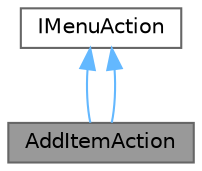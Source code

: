 digraph "AddItemAction"
{
 // LATEX_PDF_SIZE
  bgcolor="transparent";
  edge [fontname=Helvetica,fontsize=10,labelfontname=Helvetica,labelfontsize=10];
  node [fontname=Helvetica,fontsize=10,shape=box,height=0.2,width=0.4];
  Node1 [id="Node000001",label="AddItemAction",height=0.2,width=0.4,color="gray40", fillcolor="grey60", style="filled", fontcolor="black",tooltip="Lớp thực thi hành động thêm một mục âm nhạc vào cửa hàng, tuân theo giao diện IMenuAction."];
  Node2 -> Node1 [id="edge1_Node000001_Node000002",dir="back",color="steelblue1",style="solid",tooltip=" "];
  Node2 [id="Node000002",label="IMenuAction",height=0.2,width=0.4,color="gray40", fillcolor="white", style="filled",URL="$class_i_menu_action.html",tooltip="Giao diện định nghĩa hành động cần thực hiện khi người dùng tương tác với menu. Các lớp kế thừa cần t..."];
  Node2 -> Node1 [id="edge2_Node000001_Node000002",dir="back",color="steelblue1",style="solid",tooltip=" "];
}
